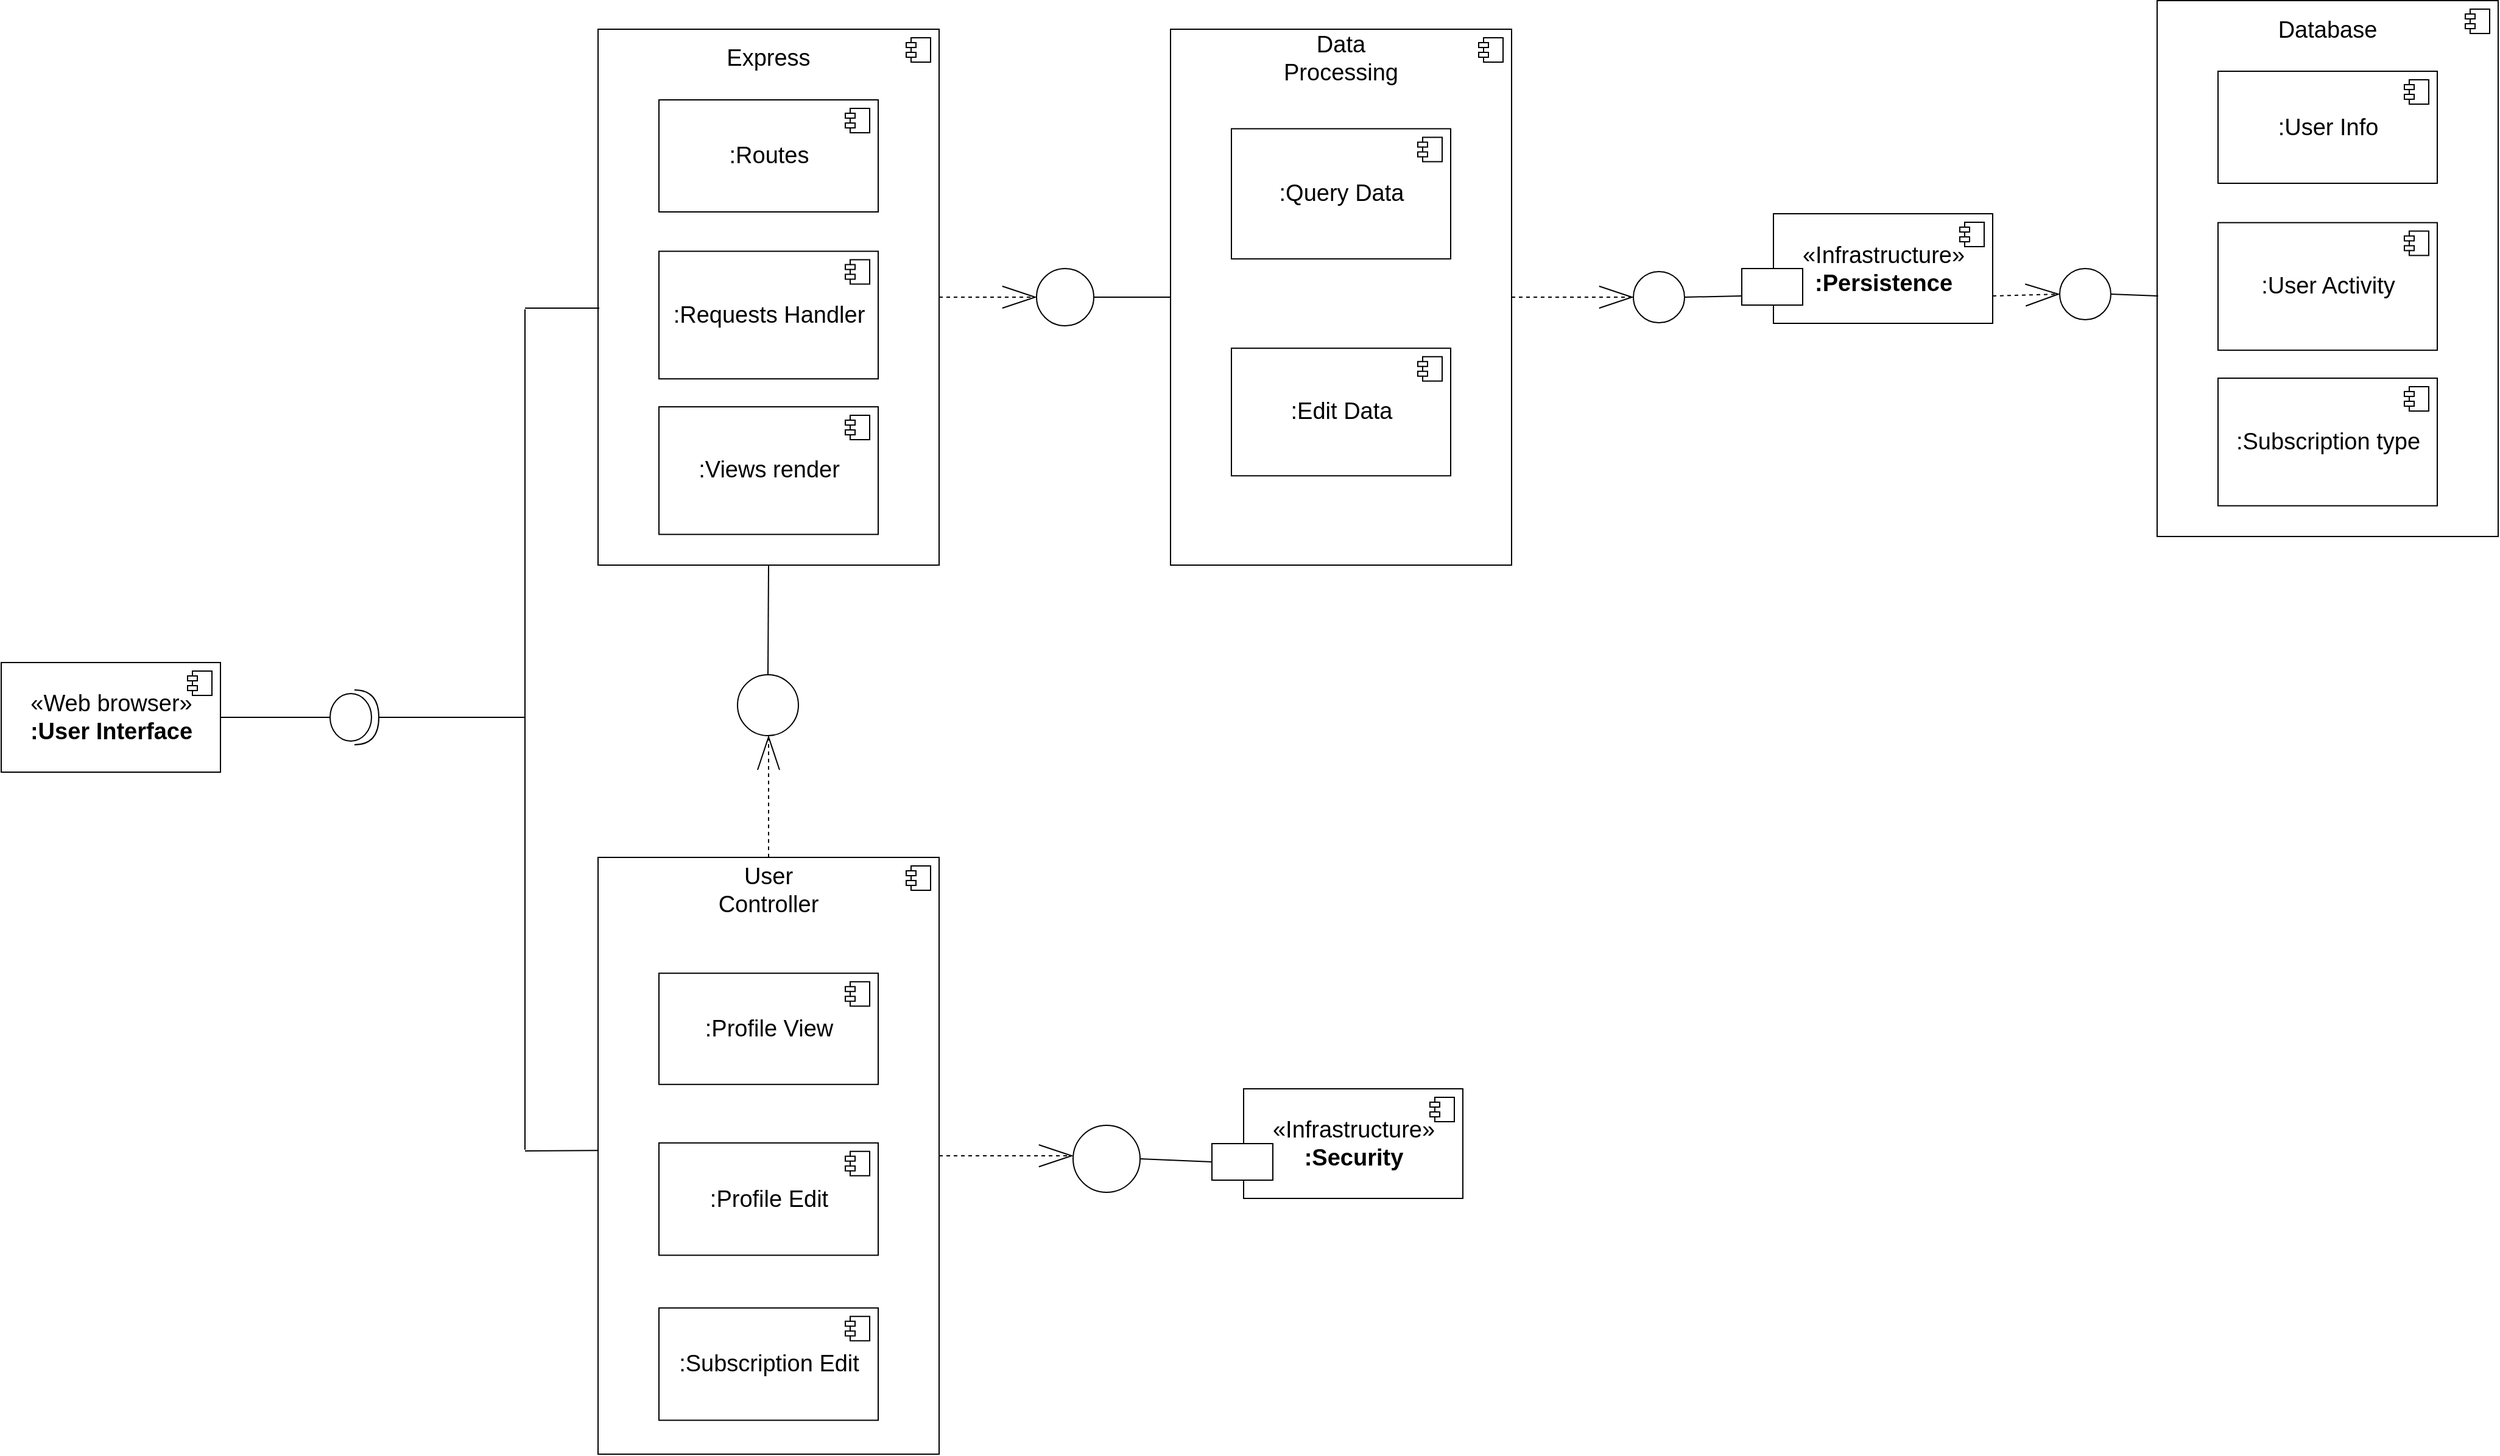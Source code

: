 <mxfile version="12.2.6" type="device" pages="1"><diagram id="Iz09ptJtduxXET0BBOHU" name="Page-1"><mxGraphModel dx="1874" dy="1662" grid="1" gridSize="10" guides="1" tooltips="1" connect="1" arrows="1" fold="1" page="1" pageScale="1" pageWidth="850" pageHeight="1100" math="0" shadow="0"><root><mxCell id="0"/><mxCell id="1" parent="0"/><mxCell id="pF2l_Z0ZGz-s6dSwndFI-7" value="«Web browser»&lt;br style=&quot;font-size: 19px&quot;&gt;&lt;b style=&quot;font-size: 19px&quot;&gt;:User Interface&lt;/b&gt;" style="html=1;fontSize=19;" parent="1" vertex="1"><mxGeometry x="-180" y="430" width="180" height="90" as="geometry"/></mxCell><mxCell id="pF2l_Z0ZGz-s6dSwndFI-8" value="" style="shape=component;jettyWidth=8;jettyHeight=4;fontSize=19;" parent="pF2l_Z0ZGz-s6dSwndFI-7" vertex="1"><mxGeometry x="1" width="20" height="20" relative="1" as="geometry"><mxPoint x="-27" y="7" as="offset"/></mxGeometry></mxCell><mxCell id="pF2l_Z0ZGz-s6dSwndFI-11" value="" style="html=1;fontSize=19;" parent="1" vertex="1"><mxGeometry x="780" y="-90" width="280" height="440" as="geometry"/></mxCell><mxCell id="pF2l_Z0ZGz-s6dSwndFI-12" value="" style="shape=component;jettyWidth=8;jettyHeight=4;fontSize=19;" parent="pF2l_Z0ZGz-s6dSwndFI-11" vertex="1"><mxGeometry x="1" width="20" height="20" relative="1" as="geometry"><mxPoint x="-27" y="7" as="offset"/></mxGeometry></mxCell><mxCell id="pF2l_Z0ZGz-s6dSwndFI-13" value="Data Processing" style="text;html=1;strokeColor=none;fillColor=none;align=center;verticalAlign=middle;whiteSpace=wrap;rounded=0;fontSize=19;" parent="pF2l_Z0ZGz-s6dSwndFI-11" vertex="1"><mxGeometry x="80" y="16.296" width="120" height="16.296" as="geometry"/></mxCell><mxCell id="pF2l_Z0ZGz-s6dSwndFI-14" value=":Query Data" style="html=1;fontSize=19;" parent="pF2l_Z0ZGz-s6dSwndFI-11" vertex="1"><mxGeometry x="50" y="81.714" width="180" height="106.857" as="geometry"/></mxCell><mxCell id="pF2l_Z0ZGz-s6dSwndFI-15" value="" style="shape=component;jettyWidth=8;jettyHeight=4;fontSize=19;" parent="pF2l_Z0ZGz-s6dSwndFI-14" vertex="1"><mxGeometry x="1" width="20" height="20" relative="1" as="geometry"><mxPoint x="-27" y="7" as="offset"/></mxGeometry></mxCell><mxCell id="pF2l_Z0ZGz-s6dSwndFI-16" value=":Edit Data" style="html=1;fontSize=19;" parent="pF2l_Z0ZGz-s6dSwndFI-11" vertex="1"><mxGeometry x="50" y="261.905" width="180" height="104.762" as="geometry"/></mxCell><mxCell id="pF2l_Z0ZGz-s6dSwndFI-17" value="" style="shape=component;jettyWidth=8;jettyHeight=4;fontSize=19;" parent="pF2l_Z0ZGz-s6dSwndFI-16" vertex="1"><mxGeometry x="1" width="20" height="20" relative="1" as="geometry"><mxPoint x="-27" y="7" as="offset"/></mxGeometry></mxCell><mxCell id="pF2l_Z0ZGz-s6dSwndFI-18" value="" style="html=1;fontSize=19;" parent="1" vertex="1"><mxGeometry x="310" y="590" width="280" height="490" as="geometry"/></mxCell><mxCell id="pF2l_Z0ZGz-s6dSwndFI-19" value="" style="shape=component;jettyWidth=8;jettyHeight=4;fontSize=19;" parent="pF2l_Z0ZGz-s6dSwndFI-18" vertex="1"><mxGeometry x="1" width="20" height="20" relative="1" as="geometry"><mxPoint x="-27" y="7" as="offset"/></mxGeometry></mxCell><mxCell id="pF2l_Z0ZGz-s6dSwndFI-20" value="User Controller" style="text;html=1;strokeColor=none;fillColor=none;align=center;verticalAlign=middle;whiteSpace=wrap;rounded=0;fontSize=19;" parent="pF2l_Z0ZGz-s6dSwndFI-18" vertex="1"><mxGeometry x="80" y="18.148" width="120" height="18.148" as="geometry"/></mxCell><mxCell id="pF2l_Z0ZGz-s6dSwndFI-21" value=":Profile View" style="html=1;fontSize=19;" parent="pF2l_Z0ZGz-s6dSwndFI-18" vertex="1"><mxGeometry x="50" y="95.118" width="180" height="91.275" as="geometry"/></mxCell><mxCell id="pF2l_Z0ZGz-s6dSwndFI-22" value="" style="shape=component;jettyWidth=8;jettyHeight=4;fontSize=19;" parent="pF2l_Z0ZGz-s6dSwndFI-21" vertex="1"><mxGeometry x="1" width="20" height="20" relative="1" as="geometry"><mxPoint x="-27" y="7" as="offset"/></mxGeometry></mxCell><mxCell id="pF2l_Z0ZGz-s6dSwndFI-23" value=":Profile Edit" style="html=1;fontSize=19;" parent="pF2l_Z0ZGz-s6dSwndFI-18" vertex="1"><mxGeometry x="50" y="234.431" width="180" height="92.235" as="geometry"/></mxCell><mxCell id="pF2l_Z0ZGz-s6dSwndFI-24" value="" style="shape=component;jettyWidth=8;jettyHeight=4;fontSize=19;" parent="pF2l_Z0ZGz-s6dSwndFI-23" vertex="1"><mxGeometry x="1" width="20" height="20" relative="1" as="geometry"><mxPoint x="-27" y="7" as="offset"/></mxGeometry></mxCell><mxCell id="pF2l_Z0ZGz-s6dSwndFI-28" value=":Subscription Edit" style="html=1;fontSize=19;" parent="pF2l_Z0ZGz-s6dSwndFI-18" vertex="1"><mxGeometry x="50" y="369.931" width="180" height="92.235" as="geometry"/></mxCell><mxCell id="pF2l_Z0ZGz-s6dSwndFI-29" value="" style="shape=component;jettyWidth=8;jettyHeight=4;fontSize=19;" parent="pF2l_Z0ZGz-s6dSwndFI-28" vertex="1"><mxGeometry x="1" width="20" height="20" relative="1" as="geometry"><mxPoint x="-27" y="7" as="offset"/></mxGeometry></mxCell><mxCell id="pF2l_Z0ZGz-s6dSwndFI-30" value="" style="html=1;fontSize=19;" parent="1" vertex="1"><mxGeometry x="310" y="-90" width="280" height="440" as="geometry"/></mxCell><mxCell id="pF2l_Z0ZGz-s6dSwndFI-31" value="" style="shape=component;jettyWidth=8;jettyHeight=4;fontSize=19;" parent="pF2l_Z0ZGz-s6dSwndFI-30" vertex="1"><mxGeometry x="1" width="20" height="20" relative="1" as="geometry"><mxPoint x="-27" y="7" as="offset"/></mxGeometry></mxCell><mxCell id="pF2l_Z0ZGz-s6dSwndFI-32" value="Express" style="text;html=1;strokeColor=none;fillColor=none;align=center;verticalAlign=middle;whiteSpace=wrap;rounded=0;fontSize=19;" parent="pF2l_Z0ZGz-s6dSwndFI-30" vertex="1"><mxGeometry x="80" y="16.296" width="120" height="16.296" as="geometry"/></mxCell><mxCell id="pF2l_Z0ZGz-s6dSwndFI-33" value=":Routes" style="html=1;fontSize=19;" parent="pF2l_Z0ZGz-s6dSwndFI-30" vertex="1"><mxGeometry x="50" y="58" width="180" height="92" as="geometry"/></mxCell><mxCell id="pF2l_Z0ZGz-s6dSwndFI-34" value="" style="shape=component;jettyWidth=8;jettyHeight=4;fontSize=19;" parent="pF2l_Z0ZGz-s6dSwndFI-33" vertex="1"><mxGeometry x="1" width="20" height="20" relative="1" as="geometry"><mxPoint x="-27" y="7" as="offset"/></mxGeometry></mxCell><mxCell id="pF2l_Z0ZGz-s6dSwndFI-35" value=":Requests Handler" style="html=1;fontSize=19;" parent="pF2l_Z0ZGz-s6dSwndFI-30" vertex="1"><mxGeometry x="50" y="182.31" width="180" height="104.762" as="geometry"/></mxCell><mxCell id="pF2l_Z0ZGz-s6dSwndFI-36" value="" style="shape=component;jettyWidth=8;jettyHeight=4;fontSize=19;" parent="pF2l_Z0ZGz-s6dSwndFI-35" vertex="1"><mxGeometry x="1" width="20" height="20" relative="1" as="geometry"><mxPoint x="-27" y="7" as="offset"/></mxGeometry></mxCell><mxCell id="pF2l_Z0ZGz-s6dSwndFI-37" value=":Views render" style="html=1;fontSize=19;" parent="pF2l_Z0ZGz-s6dSwndFI-30" vertex="1"><mxGeometry x="50" y="310.024" width="180" height="104.762" as="geometry"/></mxCell><mxCell id="pF2l_Z0ZGz-s6dSwndFI-38" value="" style="shape=component;jettyWidth=8;jettyHeight=4;fontSize=19;" parent="pF2l_Z0ZGz-s6dSwndFI-37" vertex="1"><mxGeometry x="1" width="20" height="20" relative="1" as="geometry"><mxPoint x="-27" y="7" as="offset"/></mxGeometry></mxCell><mxCell id="pF2l_Z0ZGz-s6dSwndFI-57" value="" style="rounded=0;orthogonalLoop=1;jettySize=auto;html=1;endArrow=none;endFill=0;exitX=1;exitY=0.5;exitDx=0;exitDy=0;fontSize=19;" parent="1" source="pF2l_Z0ZGz-s6dSwndFI-7" edge="1"><mxGeometry relative="1" as="geometry"><mxPoint x="80" y="475" as="sourcePoint"/><mxPoint x="90" y="475" as="targetPoint"/></mxGeometry></mxCell><mxCell id="pF2l_Z0ZGz-s6dSwndFI-60" value="" style="endArrow=none;html=1;fontSize=19;" parent="1" edge="1"><mxGeometry width="50" height="50" relative="1" as="geometry"><mxPoint x="250" y="830" as="sourcePoint"/><mxPoint x="250" y="475" as="targetPoint"/></mxGeometry></mxCell><mxCell id="pF2l_Z0ZGz-s6dSwndFI-62" value="" style="endArrow=none;html=1;entryX=0.002;entryY=0.491;entryDx=0;entryDy=0;entryPerimeter=0;fontSize=19;" parent="1" target="pF2l_Z0ZGz-s6dSwndFI-18" edge="1"><mxGeometry width="50" height="50" relative="1" as="geometry"><mxPoint x="250" y="831" as="sourcePoint"/><mxPoint x="310" y="750" as="targetPoint"/></mxGeometry></mxCell><mxCell id="pF2l_Z0ZGz-s6dSwndFI-63" value="" style="endArrow=none;html=1;fontSize=19;" parent="1" edge="1"><mxGeometry width="50" height="50" relative="1" as="geometry"><mxPoint x="250" y="480" as="sourcePoint"/><mxPoint x="250" y="140" as="targetPoint"/></mxGeometry></mxCell><mxCell id="pF2l_Z0ZGz-s6dSwndFI-64" value="" style="endArrow=none;html=1;fontSize=19;" parent="1" edge="1"><mxGeometry width="50" height="50" relative="1" as="geometry"><mxPoint x="250" y="139" as="sourcePoint"/><mxPoint x="311" y="139" as="targetPoint"/><Array as="points"><mxPoint x="250" y="139"/></Array></mxGeometry></mxCell><mxCell id="pF2l_Z0ZGz-s6dSwndFI-66" value="" style="endArrow=openThin;html=1;exitX=0.5;exitY=0;exitDx=0;exitDy=0;dashed=1;endSize=26;endFill=0;fontSize=19;" parent="1" source="pF2l_Z0ZGz-s6dSwndFI-18" edge="1"><mxGeometry width="50" height="50" relative="1" as="geometry"><mxPoint x="380" y="580" as="sourcePoint"/><mxPoint x="450" y="490" as="targetPoint"/></mxGeometry></mxCell><mxCell id="pF2l_Z0ZGz-s6dSwndFI-67" value="" style="ellipse;whiteSpace=wrap;html=1;aspect=fixed;fontSize=19;" parent="1" vertex="1"><mxGeometry x="424.5" y="440" width="50" height="50" as="geometry"/></mxCell><mxCell id="pF2l_Z0ZGz-s6dSwndFI-69" value="" style="endArrow=none;html=1;exitX=0.5;exitY=1;exitDx=0;exitDy=0;entryX=0.5;entryY=0;entryDx=0;entryDy=0;fontSize=19;" parent="1" source="pF2l_Z0ZGz-s6dSwndFI-30" target="pF2l_Z0ZGz-s6dSwndFI-67" edge="1"><mxGeometry width="50" height="50" relative="1" as="geometry"><mxPoint x="460" y="430" as="sourcePoint"/><mxPoint x="510" y="380" as="targetPoint"/></mxGeometry></mxCell><mxCell id="pF2l_Z0ZGz-s6dSwndFI-70" value="" style="endArrow=openThin;html=1;exitX=1;exitY=0.5;exitDx=0;exitDy=0;dashed=1;endFill=0;endSize=26;fontSize=19;" parent="1" source="pF2l_Z0ZGz-s6dSwndFI-30" edge="1"><mxGeometry width="50" height="50" relative="1" as="geometry"><mxPoint x="660" y="120" as="sourcePoint"/><mxPoint x="670" y="130" as="targetPoint"/></mxGeometry></mxCell><mxCell id="pF2l_Z0ZGz-s6dSwndFI-71" value="" style="ellipse;whiteSpace=wrap;html=1;aspect=fixed;fontSize=19;" parent="1" vertex="1"><mxGeometry x="670" y="106.5" width="47" height="47" as="geometry"/></mxCell><mxCell id="pF2l_Z0ZGz-s6dSwndFI-72" value="" style="endArrow=none;html=1;exitX=1;exitY=0.5;exitDx=0;exitDy=0;entryX=0;entryY=0.5;entryDx=0;entryDy=0;fontSize=19;" parent="1" source="pF2l_Z0ZGz-s6dSwndFI-71" target="pF2l_Z0ZGz-s6dSwndFI-11" edge="1"><mxGeometry width="50" height="50" relative="1" as="geometry"><mxPoint x="680" y="220" as="sourcePoint"/><mxPoint x="730" y="170" as="targetPoint"/></mxGeometry></mxCell><mxCell id="pF2l_Z0ZGz-s6dSwndFI-73" value="«Infrastructure»&lt;br style=&quot;font-size: 19px&quot;&gt;&lt;b style=&quot;font-size: 19px&quot;&gt;:Persistence&lt;/b&gt;" style="html=1;fontSize=19;" parent="1" vertex="1"><mxGeometry x="1275" y="61.5" width="180" height="90" as="geometry"/></mxCell><mxCell id="pF2l_Z0ZGz-s6dSwndFI-74" value="" style="shape=component;jettyWidth=8;jettyHeight=4;fontSize=19;" parent="pF2l_Z0ZGz-s6dSwndFI-73" vertex="1"><mxGeometry x="1" width="20" height="20" relative="1" as="geometry"><mxPoint x="-27" y="7" as="offset"/></mxGeometry></mxCell><mxCell id="pF2l_Z0ZGz-s6dSwndFI-75" value="" style="rounded=0;whiteSpace=wrap;html=1;fontSize=19;" parent="pF2l_Z0ZGz-s6dSwndFI-73" vertex="1"><mxGeometry x="-26" y="45" width="50" height="30" as="geometry"/></mxCell><mxCell id="pF2l_Z0ZGz-s6dSwndFI-76" value="" style="endArrow=openThin;html=1;exitX=1;exitY=0.5;exitDx=0;exitDy=0;dashed=1;endFill=0;endSize=26;fontSize=19;" parent="1" source="pF2l_Z0ZGz-s6dSwndFI-11" edge="1"><mxGeometry width="50" height="50" relative="1" as="geometry"><mxPoint x="1129.5" y="155" as="sourcePoint"/><mxPoint x="1160" y="130" as="targetPoint"/></mxGeometry></mxCell><mxCell id="pF2l_Z0ZGz-s6dSwndFI-77" value="" style="ellipse;whiteSpace=wrap;html=1;aspect=fixed;fontSize=19;" parent="1" vertex="1"><mxGeometry x="1160" y="109" width="42" height="42" as="geometry"/></mxCell><mxCell id="pF2l_Z0ZGz-s6dSwndFI-78" value="" style="endArrow=none;html=1;exitX=1;exitY=0.5;exitDx=0;exitDy=0;entryX=0;entryY=0.75;entryDx=0;entryDy=0;fontSize=19;" parent="1" source="pF2l_Z0ZGz-s6dSwndFI-77" target="pF2l_Z0ZGz-s6dSwndFI-75" edge="1"><mxGeometry width="50" height="50" relative="1" as="geometry"><mxPoint x="1210" y="230" as="sourcePoint"/><mxPoint x="1260" y="180" as="targetPoint"/></mxGeometry></mxCell><mxCell id="pF2l_Z0ZGz-s6dSwndFI-81" value="" style="html=1;fontSize=19;" parent="1" vertex="1"><mxGeometry x="1590" y="-113.5" width="280" height="440" as="geometry"/></mxCell><mxCell id="pF2l_Z0ZGz-s6dSwndFI-82" value="" style="shape=component;jettyWidth=8;jettyHeight=4;fontSize=19;" parent="pF2l_Z0ZGz-s6dSwndFI-81" vertex="1"><mxGeometry x="1" width="20" height="20" relative="1" as="geometry"><mxPoint x="-27" y="7" as="offset"/></mxGeometry></mxCell><mxCell id="pF2l_Z0ZGz-s6dSwndFI-83" value="Database" style="text;html=1;strokeColor=none;fillColor=none;align=center;verticalAlign=middle;whiteSpace=wrap;rounded=0;fontSize=19;" parent="pF2l_Z0ZGz-s6dSwndFI-81" vertex="1"><mxGeometry x="80" y="16.296" width="120" height="16.296" as="geometry"/></mxCell><mxCell id="pF2l_Z0ZGz-s6dSwndFI-84" value=":User Info" style="html=1;fontSize=19;" parent="pF2l_Z0ZGz-s6dSwndFI-81" vertex="1"><mxGeometry x="50" y="58" width="180" height="92" as="geometry"/></mxCell><mxCell id="pF2l_Z0ZGz-s6dSwndFI-85" value="" style="shape=component;jettyWidth=8;jettyHeight=4;fontSize=19;" parent="pF2l_Z0ZGz-s6dSwndFI-84" vertex="1"><mxGeometry x="1" width="20" height="20" relative="1" as="geometry"><mxPoint x="-27" y="7" as="offset"/></mxGeometry></mxCell><mxCell id="pF2l_Z0ZGz-s6dSwndFI-86" value=":User Activity" style="html=1;fontSize=19;" parent="pF2l_Z0ZGz-s6dSwndFI-81" vertex="1"><mxGeometry x="50" y="182.31" width="180" height="104.762" as="geometry"/></mxCell><mxCell id="pF2l_Z0ZGz-s6dSwndFI-87" value="" style="shape=component;jettyWidth=8;jettyHeight=4;fontSize=19;" parent="pF2l_Z0ZGz-s6dSwndFI-86" vertex="1"><mxGeometry x="1" width="20" height="20" relative="1" as="geometry"><mxPoint x="-27" y="7" as="offset"/></mxGeometry></mxCell><mxCell id="pF2l_Z0ZGz-s6dSwndFI-88" value=":Subscription type" style="html=1;fontSize=19;" parent="pF2l_Z0ZGz-s6dSwndFI-81" vertex="1"><mxGeometry x="50" y="310.024" width="180" height="104.762" as="geometry"/></mxCell><mxCell id="pF2l_Z0ZGz-s6dSwndFI-89" value="" style="shape=component;jettyWidth=8;jettyHeight=4;fontSize=19;" parent="pF2l_Z0ZGz-s6dSwndFI-88" vertex="1"><mxGeometry x="1" width="20" height="20" relative="1" as="geometry"><mxPoint x="-27" y="7" as="offset"/></mxGeometry></mxCell><mxCell id="pF2l_Z0ZGz-s6dSwndFI-90" value="" style="ellipse;whiteSpace=wrap;html=1;aspect=fixed;fontSize=19;" parent="1" vertex="1"><mxGeometry x="1510" y="106.5" width="42" height="42" as="geometry"/></mxCell><mxCell id="pF2l_Z0ZGz-s6dSwndFI-91" value="" style="endArrow=openThin;html=1;dashed=1;entryX=0;entryY=0.5;entryDx=0;entryDy=0;exitX=1;exitY=0.75;exitDx=0;exitDy=0;endFill=0;endSize=26;fontSize=19;" parent="1" source="pF2l_Z0ZGz-s6dSwndFI-73" target="pF2l_Z0ZGz-s6dSwndFI-90" edge="1"><mxGeometry width="50" height="50" relative="1" as="geometry"><mxPoint x="1300" y="310" as="sourcePoint"/><mxPoint x="1350" y="260" as="targetPoint"/></mxGeometry></mxCell><mxCell id="pF2l_Z0ZGz-s6dSwndFI-92" value="" style="endArrow=none;html=1;entryX=0.003;entryY=0.551;entryDx=0;entryDy=0;entryPerimeter=0;exitX=1;exitY=0.5;exitDx=0;exitDy=0;fontSize=19;" parent="1" source="pF2l_Z0ZGz-s6dSwndFI-90" target="pF2l_Z0ZGz-s6dSwndFI-81" edge="1"><mxGeometry width="50" height="50" relative="1" as="geometry"><mxPoint x="1520" y="230" as="sourcePoint"/><mxPoint x="1570" y="180" as="targetPoint"/></mxGeometry></mxCell><mxCell id="pF2l_Z0ZGz-s6dSwndFI-93" value="«Infrastructure»&lt;br style=&quot;font-size: 19px&quot;&gt;&lt;b style=&quot;font-size: 19px&quot;&gt;:Security&lt;/b&gt;" style="html=1;fontSize=19;" parent="1" vertex="1"><mxGeometry x="840" y="780" width="180" height="90" as="geometry"/></mxCell><mxCell id="pF2l_Z0ZGz-s6dSwndFI-94" value="" style="shape=component;jettyWidth=8;jettyHeight=4;fontSize=19;" parent="pF2l_Z0ZGz-s6dSwndFI-93" vertex="1"><mxGeometry x="1" width="20" height="20" relative="1" as="geometry"><mxPoint x="-27" y="7" as="offset"/></mxGeometry></mxCell><mxCell id="pF2l_Z0ZGz-s6dSwndFI-95" value="" style="rounded=0;whiteSpace=wrap;html=1;fontSize=19;" parent="pF2l_Z0ZGz-s6dSwndFI-93" vertex="1"><mxGeometry x="-26" y="45" width="50" height="30" as="geometry"/></mxCell><mxCell id="pF2l_Z0ZGz-s6dSwndFI-96" value="" style="endArrow=openThin;html=1;exitX=1;exitY=0.5;exitDx=0;exitDy=0;endSize=26;endFill=0;dashed=1;fontSize=19;" parent="1" source="pF2l_Z0ZGz-s6dSwndFI-18" edge="1"><mxGeometry width="50" height="50" relative="1" as="geometry"><mxPoint x="600" y="930" as="sourcePoint"/><mxPoint x="700" y="835" as="targetPoint"/></mxGeometry></mxCell><mxCell id="pF2l_Z0ZGz-s6dSwndFI-97" value="" style="ellipse;whiteSpace=wrap;html=1;aspect=fixed;fontSize=19;" parent="1" vertex="1"><mxGeometry x="700" y="810" width="55" height="55" as="geometry"/></mxCell><mxCell id="pF2l_Z0ZGz-s6dSwndFI-99" value="" style="endArrow=none;html=1;exitX=1;exitY=0.5;exitDx=0;exitDy=0;entryX=0;entryY=0.5;entryDx=0;entryDy=0;fontSize=19;" parent="1" source="pF2l_Z0ZGz-s6dSwndFI-97" target="pF2l_Z0ZGz-s6dSwndFI-95" edge="1"><mxGeometry width="50" height="50" relative="1" as="geometry"><mxPoint x="760" y="910" as="sourcePoint"/><mxPoint x="810" y="860" as="targetPoint"/></mxGeometry></mxCell><mxCell id="pF2l_Z0ZGz-s6dSwndFI-101" value="" style="endArrow=none;html=1;exitX=1;exitY=0.5;exitDx=0;exitDy=0;exitPerimeter=0;fontSize=19;" parent="1" source="pF2l_Z0ZGz-s6dSwndFI-102" edge="1"><mxGeometry width="50" height="50" relative="1" as="geometry"><mxPoint x="110" y="475" as="sourcePoint"/><mxPoint x="250" y="475" as="targetPoint"/></mxGeometry></mxCell><mxCell id="pF2l_Z0ZGz-s6dSwndFI-102" value="" style="shape=providedRequiredInterface;html=1;verticalLabelPosition=bottom;fontSize=19;" parent="1" vertex="1"><mxGeometry x="90" y="452.5" width="40" height="45" as="geometry"/></mxCell></root></mxGraphModel></diagram></mxfile>